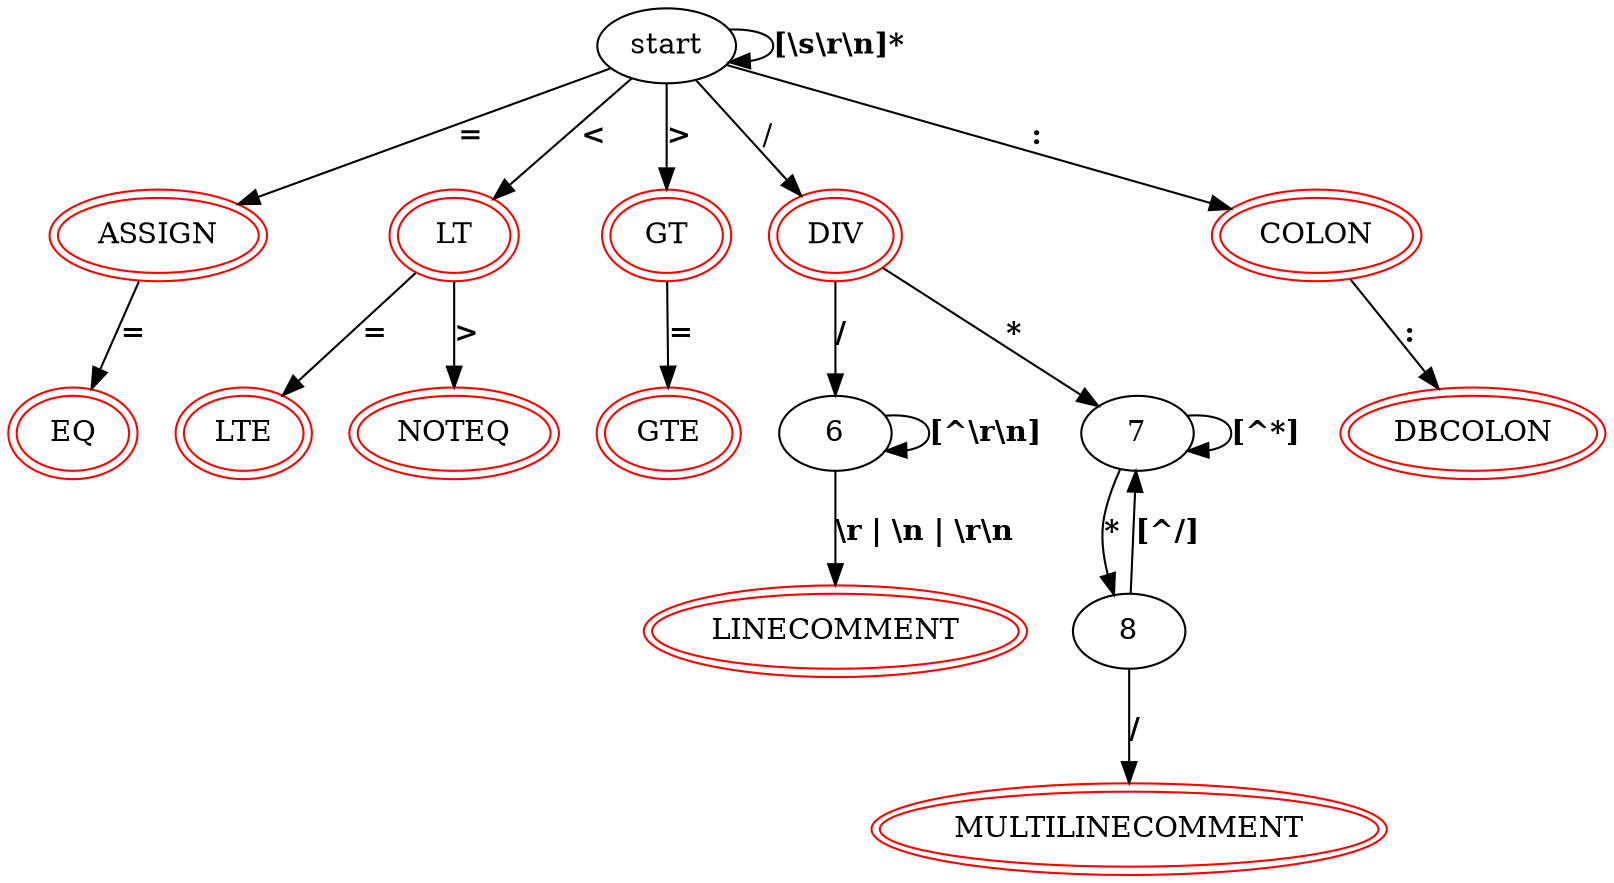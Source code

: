 digraph LexerFA {
    start;
    start -> start [label="[\\s\\r\\n]*", fontname="Times-Bold"];
    start -> ASSIGN [label="=", fontname="Times-Bold"] // can be ASSIGN OR EQ
    ASSIGN [peripheries=2,color=red];

    ASSIGN -> EQ [label="=", fontname="Times-Bold"]
    EQ [peripheries=2,color=red];

    start -> LT [label="<", fontname="Times-Bold"] // can be LT, let OR NOTEQ
    LT [peripheries=2,color=red];

    LT -> LTE [label="=", fontname="Times-Bold"];
    LTE [peripheries=2,color=red];

    LT -> NOTEQ [label=">", fontname="Times-Bold"];
    NOTEQ [peripheries=2,color=red];

    start -> GT [label=">", fontname="Times-Bold"] // can be GT OR get

    GT [peripheries=2,color=red];

    GT -> GTE [label="=", fontname="Times-Bold"]
    GTE [peripheries=2,color=red];

    start -> DIV [label="/"] // can be division single line comment OR multiline comment
    DIV [peripheries=2,color=red];

    DIV -> 6 [label="/", fontname="Times-Bold"];
    6 -> 6 [label="[^\\r\\n]", fontname="Times-Bold"];
    6 -> LINECOMMENT [label="\\r | \\n | \\r\\n", fontname="Times-Bold"];
    LINECOMMENT [peripheries=2,color=red];

    DIV -> 7 [label="*", fontname="Times-Bold"];
    7 -> 7 [label="[^*]", fontname="Times-Bold"];
    7 -> 8 [label="*", fontname="Times-Bold"];
    8 -> 7 [label="[^/]", fontname="Times-Bold"];
    8 -> MULTILINECOMMENT [label="/", fontname="Times-Bold"];
    MULTILINECOMMENT [peripheries=2,color=red];

    start -> COLON [label=":", fontname="Times-Bold"];
    COLON -> DBCOLON [label=":", fontname="Times-Bold"];
    COLON [peripheries=2,color=red];
    DBCOLON [peripheries=2,color=red];
}